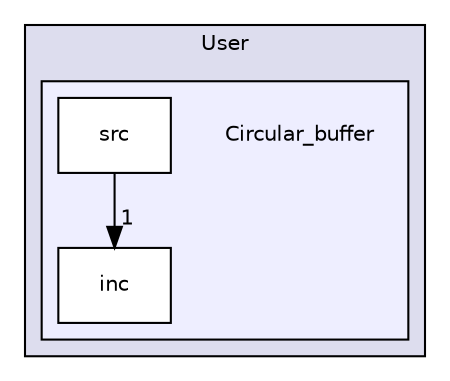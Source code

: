 digraph "Application/User/Circular_buffer" {
  compound=true
  node [ fontsize="10", fontname="Helvetica"];
  edge [ labelfontsize="10", labelfontname="Helvetica"];
  subgraph clusterdir_2a26a320998a2a6a516c041be8ee1b4c {
    graph [ bgcolor="#ddddee", pencolor="black", label="User" fontname="Helvetica", fontsize="10", URL="dir_2a26a320998a2a6a516c041be8ee1b4c.html"]
  subgraph clusterdir_1d69277eeee4eb7dfb785520f365ccc6 {
    graph [ bgcolor="#eeeeff", pencolor="black", label="" URL="dir_1d69277eeee4eb7dfb785520f365ccc6.html"];
    dir_1d69277eeee4eb7dfb785520f365ccc6 [shape=plaintext label="Circular_buffer"];
    dir_c4dfff6b9c14e1ed0abaf597b6970cda [shape=box label="inc" color="black" fillcolor="white" style="filled" URL="dir_c4dfff6b9c14e1ed0abaf597b6970cda.html"];
    dir_319074a6d0e78a528d63c7b56f94e1df [shape=box label="src" color="black" fillcolor="white" style="filled" URL="dir_319074a6d0e78a528d63c7b56f94e1df.html"];
  }
  }
  dir_319074a6d0e78a528d63c7b56f94e1df->dir_c4dfff6b9c14e1ed0abaf597b6970cda [headlabel="1", labeldistance=1.5 headhref="dir_000005_000004.html"];
}
